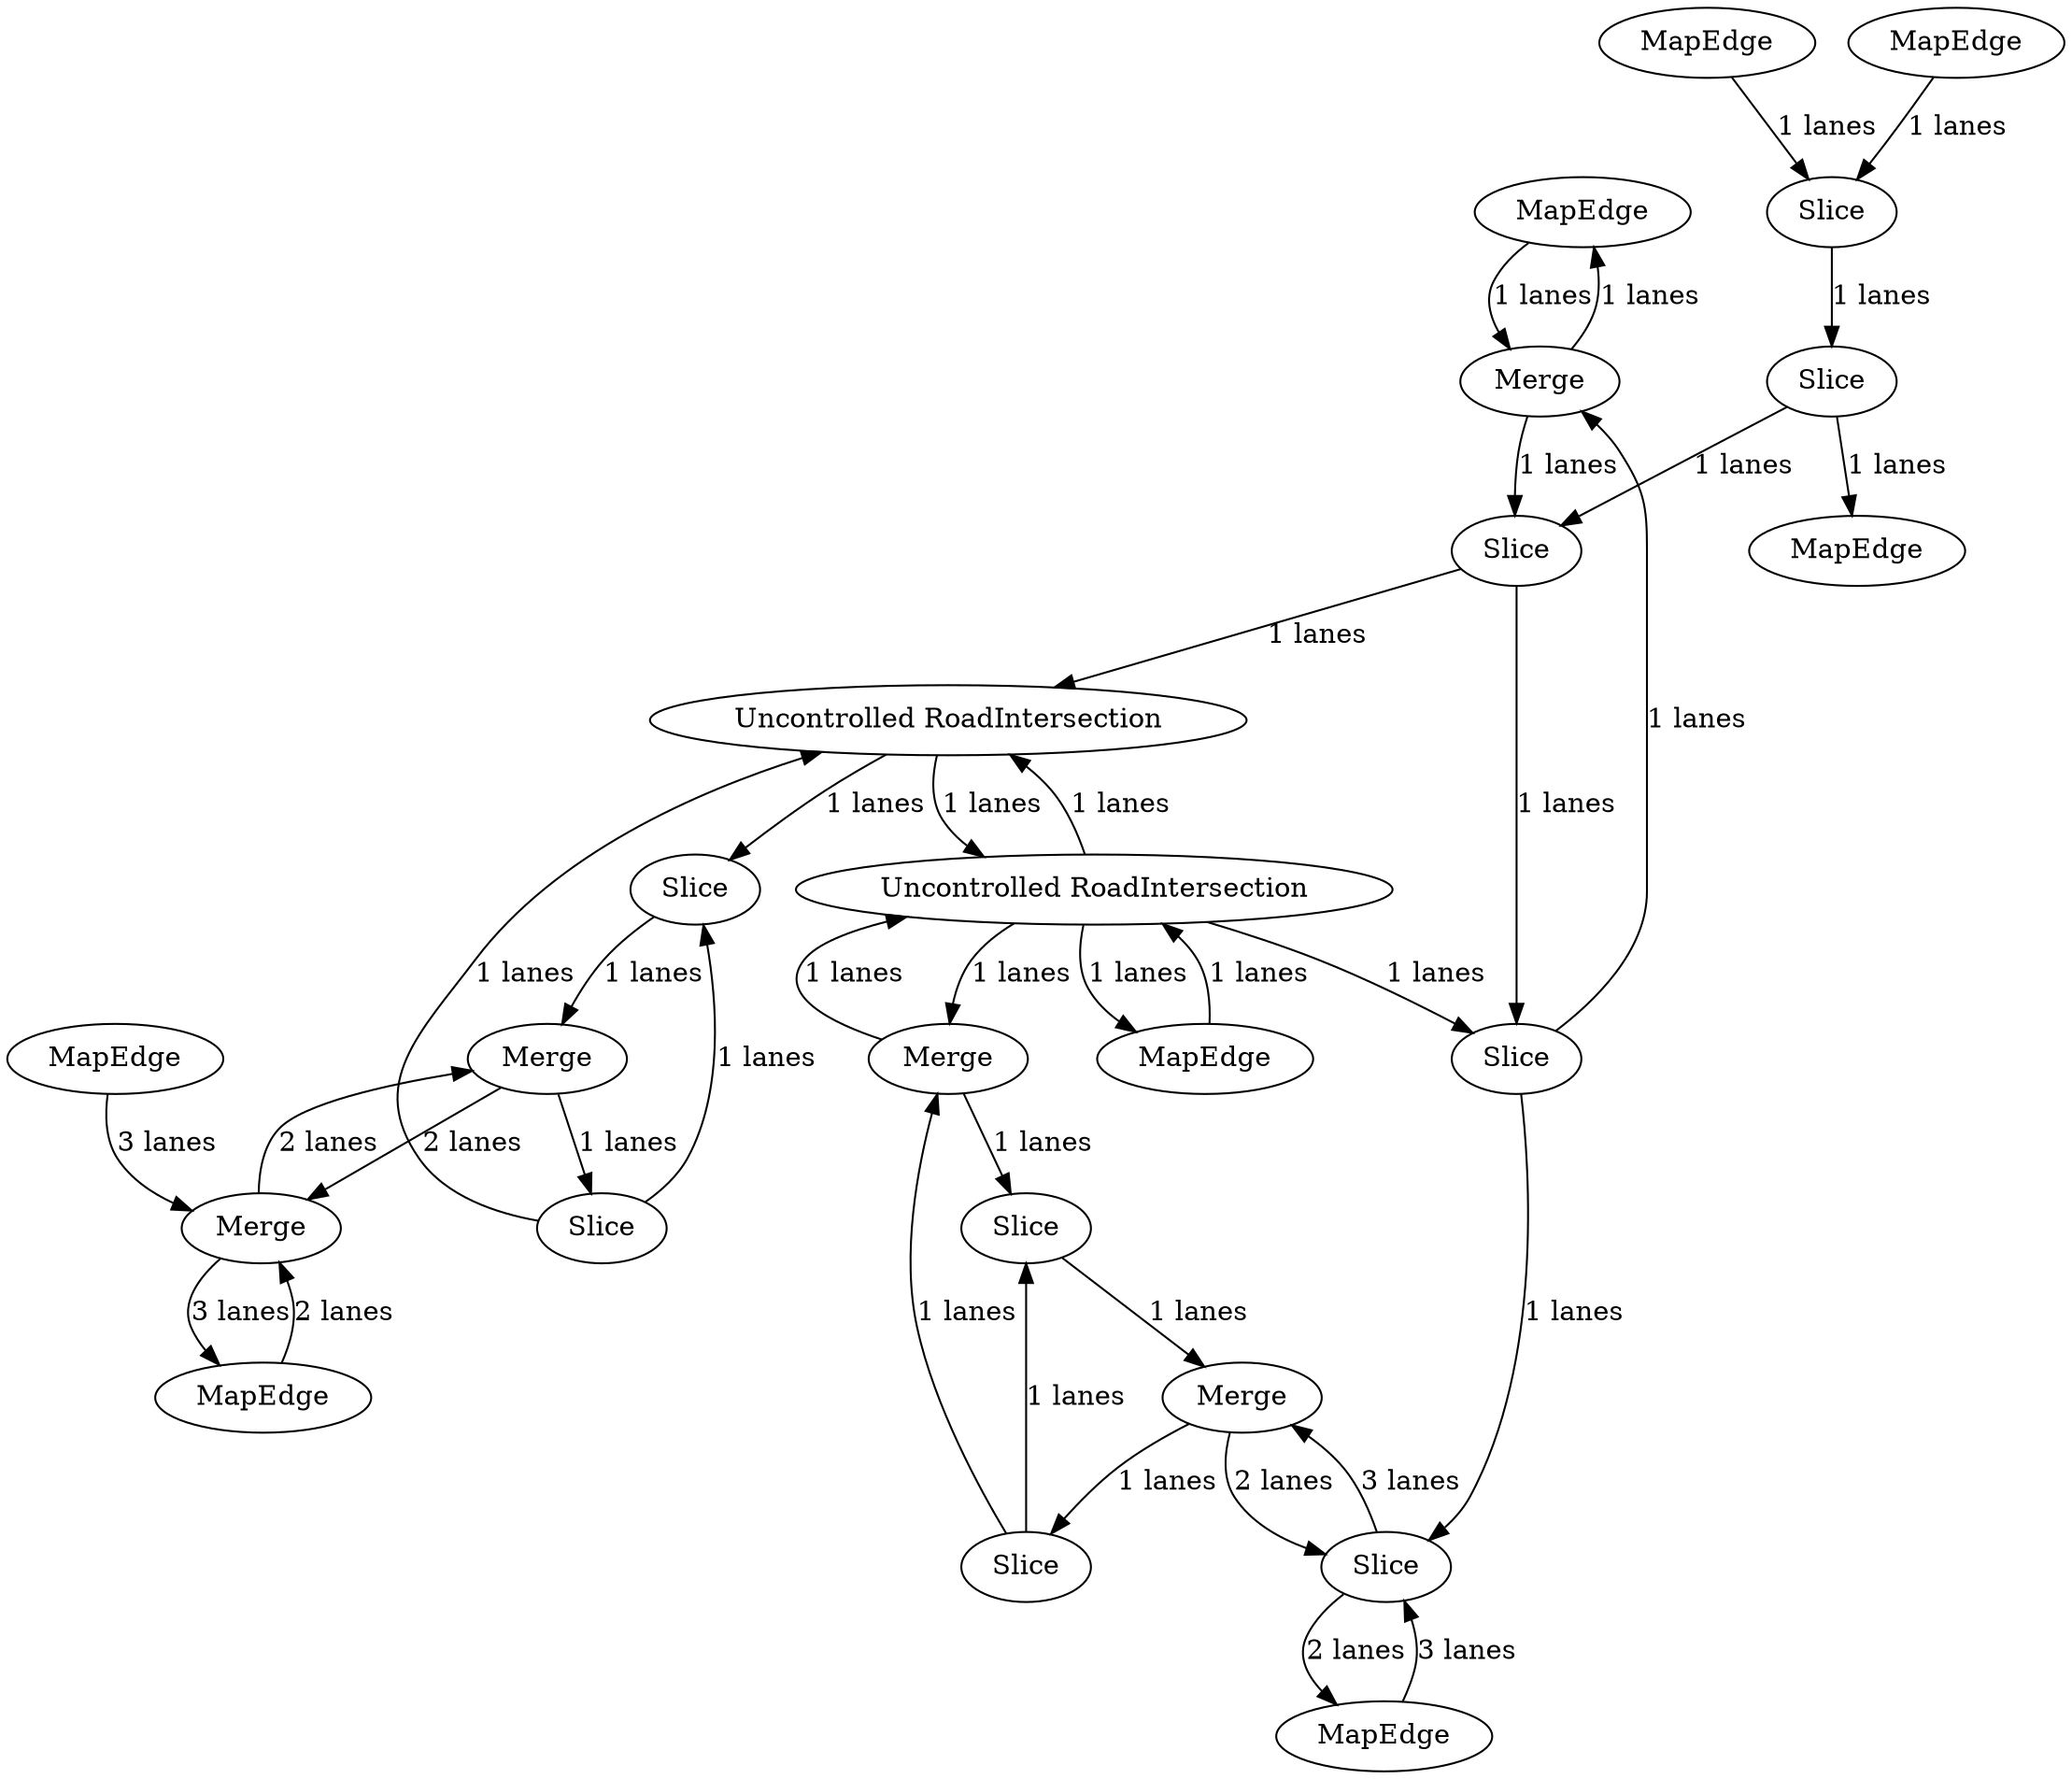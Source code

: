 digraph {
    0 [ label = "MapEdge" ]
    1 [ label = "Merge" ]
    2 [ label = "MapEdge" ]
    3 [ label = "Uncontrolled RoadIntersection" ]
    4 [ label = "MapEdge" ]
    5 [ label = "Merge" ]
    6 [ label = "MapEdge" ]
    7 [ label = "Slice" ]
    8 [ label = "MapEdge" ]
    9 [ label = "MapEdge" ]
    10 [ label = "Slice" ]
    11 [ label = "Merge" ]
    12 [ label = "Merge" ]
    13 [ label = "MapEdge" ]
    14 [ label = "Slice" ]
    15 [ label = "Slice" ]
    16 [ label = "Uncontrolled RoadIntersection" ]
    17 [ label = "Merge" ]
    18 [ label = "Slice" ]
    19 [ label = "Slice" ]
    20 [ label = "Slice" ]
    21 [ label = "Slice" ]
    22 [ label = "Slice" ]
    23 [ label = "MapEdge" ]
    0 -> 1 [ label = "1 lanes" ]
    1 -> 0 [ label = "1 lanes" ]
    2 -> 3 [ label = "1 lanes" ]
    3 -> 2 [ label = "1 lanes" ]
    4 -> 5 [ label = "3 lanes" ]
    6 -> 10 [ label = "1 lanes" ]
    10 -> 7 [ label = "1 lanes" ]
    7 -> 8 [ label = "1 lanes" ]
    9 -> 10 [ label = "1 lanes" ]
    11 -> 15 [ label = "1 lanes" ]
    15 -> 12 [ label = "1 lanes" ]
    12 -> 14 [ label = "1 lanes" ]
    14 -> 11 [ label = "1 lanes" ]
    11 -> 3 [ label = "1 lanes" ]
    3 -> 11 [ label = "1 lanes" ]
    13 -> 21 [ label = "3 lanes" ]
    21 -> 13 [ label = "2 lanes" ]
    21 -> 12 [ label = "3 lanes" ]
    12 -> 21 [ label = "2 lanes" ]
    14 -> 15 [ label = "1 lanes" ]
    16 -> 20 [ label = "1 lanes" ]
    20 -> 17 [ label = "1 lanes" ]
    17 -> 19 [ label = "1 lanes" ]
    19 -> 16 [ label = "1 lanes" ]
    3 -> 16 [ label = "1 lanes" ]
    16 -> 3 [ label = "1 lanes" ]
    1 -> 18 [ label = "1 lanes" ]
    3 -> 22 [ label = "1 lanes" ]
    22 -> 1 [ label = "1 lanes" ]
    19 -> 20 [ label = "1 lanes" ]
    22 -> 21 [ label = "1 lanes" ]
    18 -> 22 [ label = "1 lanes" ]
    18 -> 16 [ label = "1 lanes" ]
    17 -> 5 [ label = "2 lanes" ]
    5 -> 17 [ label = "2 lanes" ]
    5 -> 23 [ label = "3 lanes" ]
    23 -> 5 [ label = "2 lanes" ]
    7 -> 18 [ label = "1 lanes" ]
}
